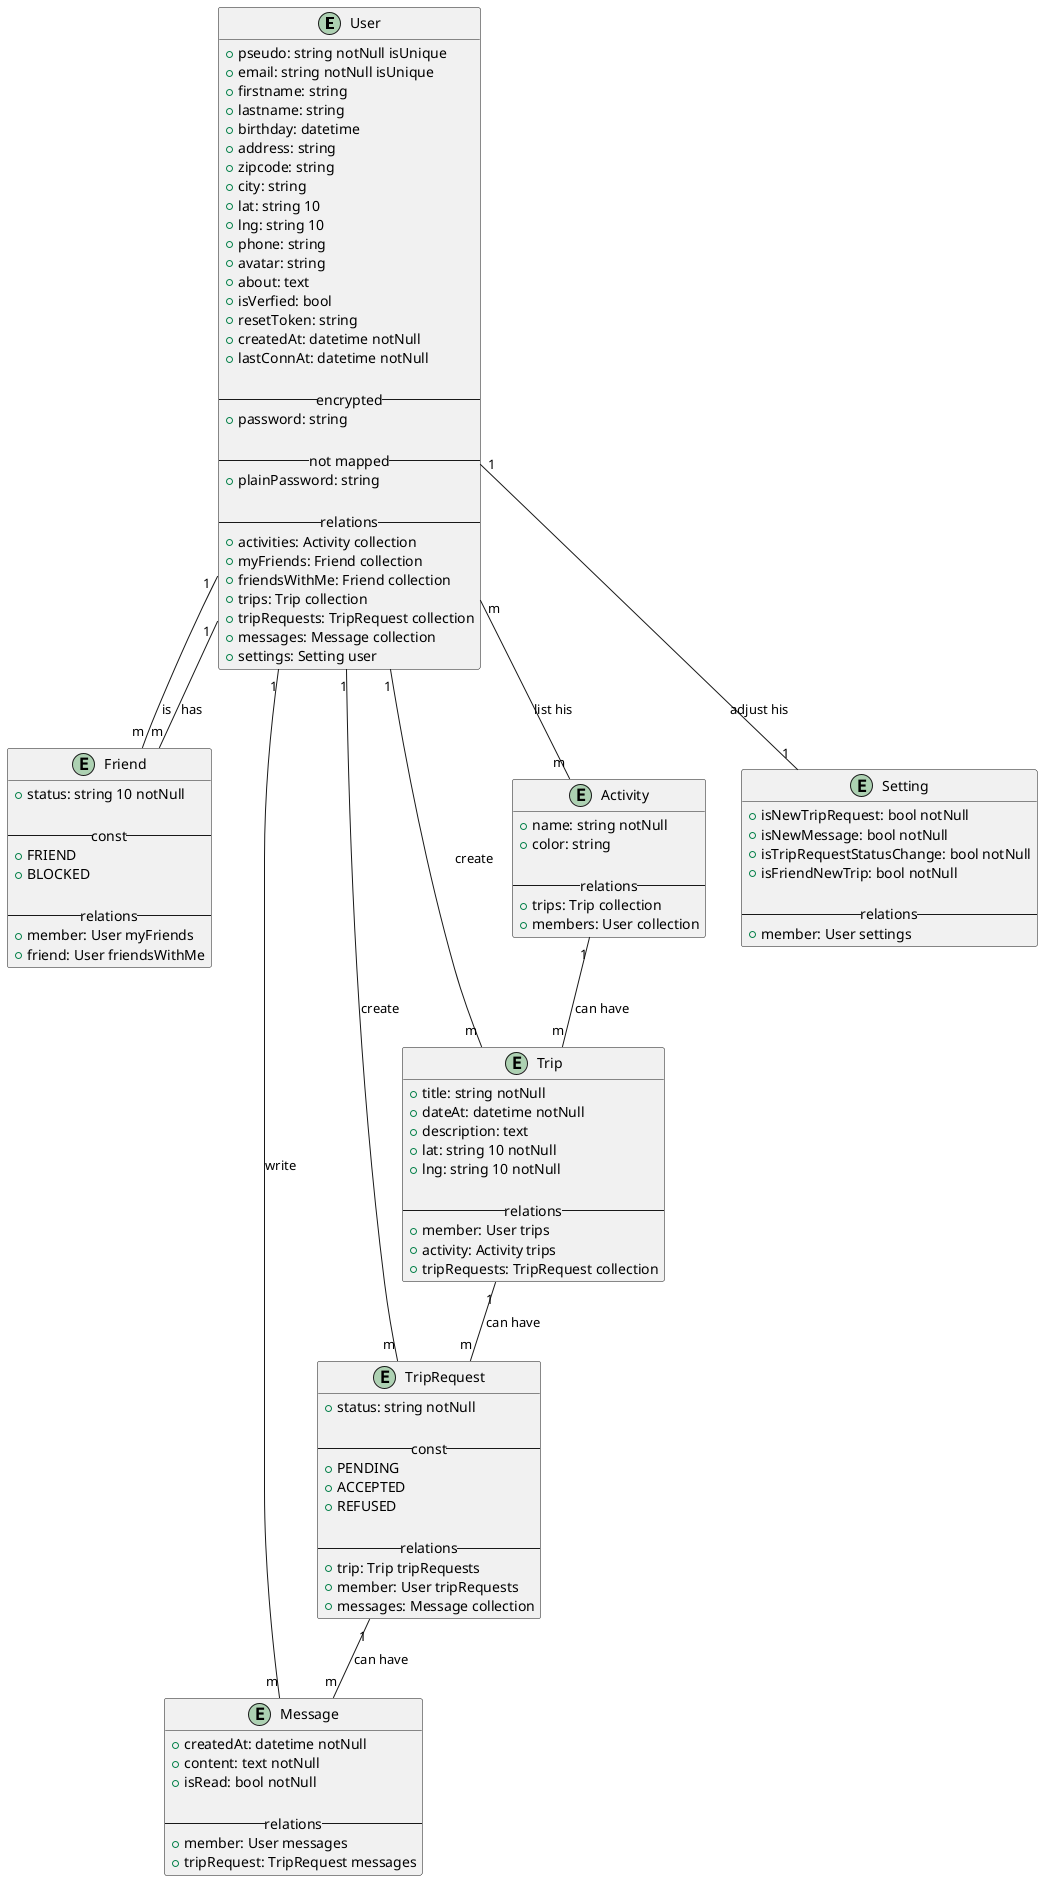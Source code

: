 @startuml entities

entity User {
  + pseudo: string notNull isUnique
  + email: string notNull isUnique
  + firstname: string 
  + lastname: string
  + birthday: datetime
  + address: string
  + zipcode: string
  + city: string
  + lat: string 10
  + lng: string 10
  + phone: string 
  + avatar: string
  + about: text
  + isVerfied: bool
  + resetToken: string
  + createdAt: datetime notNull
  + lastConnAt: datetime notNull

  -- encrypted --
  + password: string
    
  -- not mapped --
  + plainPassword: string
  
  -- relations --
  + activities: Activity collection
  + myFriends: Friend collection 
  + friendsWithMe: Friend collection 
  + trips: Trip collection 
  + tripRequests: TripRequest collection
  + messages: Message collection
  + settings: Setting user
}

entity Friend {
  + status: string 10 notNull
  
  -- const --
  + FRIEND
  + BLOCKED
  
  -- relations --
  + member: User myFriends
  + friend: User friendsWithMe
}

entity Trip {
  + title: string notNull
  + dateAt: datetime notNull
  + description: text
  + lat: string 10 notNull
  + lng: string 10 notNull
  
  -- relations --
  + member: User trips
  + activity: Activity trips
  + tripRequests: TripRequest collection
}

entity Message {
  + createdAt: datetime notNull
  + content: text notNull
  + isRead: bool notNull
  
  -- relations --
  + member: User messages
  + tripRequest: TripRequest messages
}

entity Activity {
  + name: string notNull
  + color: string
  
  -- relations --
  + trips: Trip collection
  + members: User collection
}

entity TripRequest {
  + status: string notNull
  
  -- const --
  + PENDING
  + ACCEPTED
  + REFUSED
        
  -- relations --
  + trip: Trip tripRequests
  + member: User tripRequests
  + messages: Message collection
}

entity Setting {
  + isNewTripRequest: bool notNull
  + isNewMessage: bool notNull
  + isTripRequestStatusChange: bool notNull
  + isFriendNewTrip: bool notNull
  
  -- relations --
  + member: User settings
}

User        "1" -- "m"      Friend : has
User        "1" -- "m"      Friend : is
User        "1" -- "m"      Trip : create
User        "1" -- "m"      TripRequest : create
User        "1" -- "m"      Message : write
User        "1" -- "1"      Setting : adjust his
User        "m" -- "m"      Activity : list his

Activity    "1" -- "m"      Trip : can have
Trip        "1" -- "m"      TripRequest : can have
TripRequest "1" -- "m"      Message : can have

@enduml